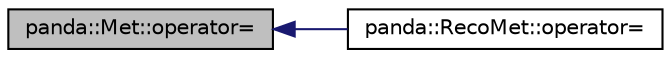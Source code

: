 digraph "panda::Met::operator="
{
 // INTERACTIVE_SVG=YES
  edge [fontname="Helvetica",fontsize="10",labelfontname="Helvetica",labelfontsize="10"];
  node [fontname="Helvetica",fontsize="10",shape=record];
  rankdir="LR";
  Node1 [label="panda::Met::operator=",height=0.2,width=0.4,color="black", fillcolor="grey75", style="filled" fontcolor="black"];
  Node1 -> Node2 [dir="back",color="midnightblue",fontsize="10",style="solid"];
  Node2 [label="panda::RecoMet::operator=",height=0.2,width=0.4,color="black", fillcolor="white", style="filled",URL="$classpanda_1_1RecoMet.html#a9457a28604d28d4f06346a121874dc27"];
}
